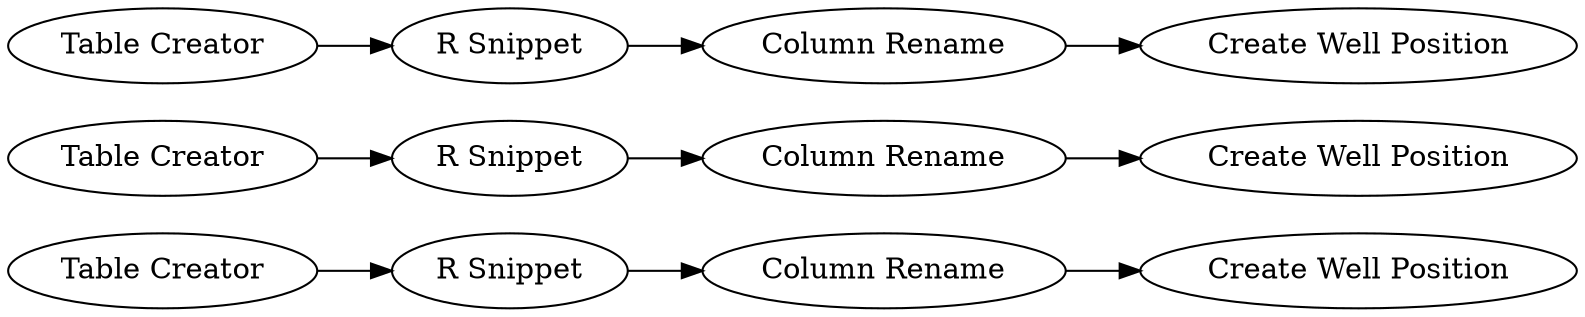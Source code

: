 digraph {
	16 -> 15
	14 -> 16
	5 -> 4
	4 -> 8
	18 -> 14
	8 -> 7
	11 -> 13
	17 -> 11
	13 -> 12
	5 [label="Table Creator"]
	16 [label="Column Rename"]
	13 [label="Column Rename"]
	7 [label="Create Well Position"]
	11 [label="R Snippet"]
	4 [label="R Snippet"]
	18 [label="Table Creator"]
	8 [label="Column Rename"]
	15 [label="Create Well Position"]
	14 [label="R Snippet"]
	17 [label="Table Creator"]
	12 [label="Create Well Position"]
	rankdir=LR
}
